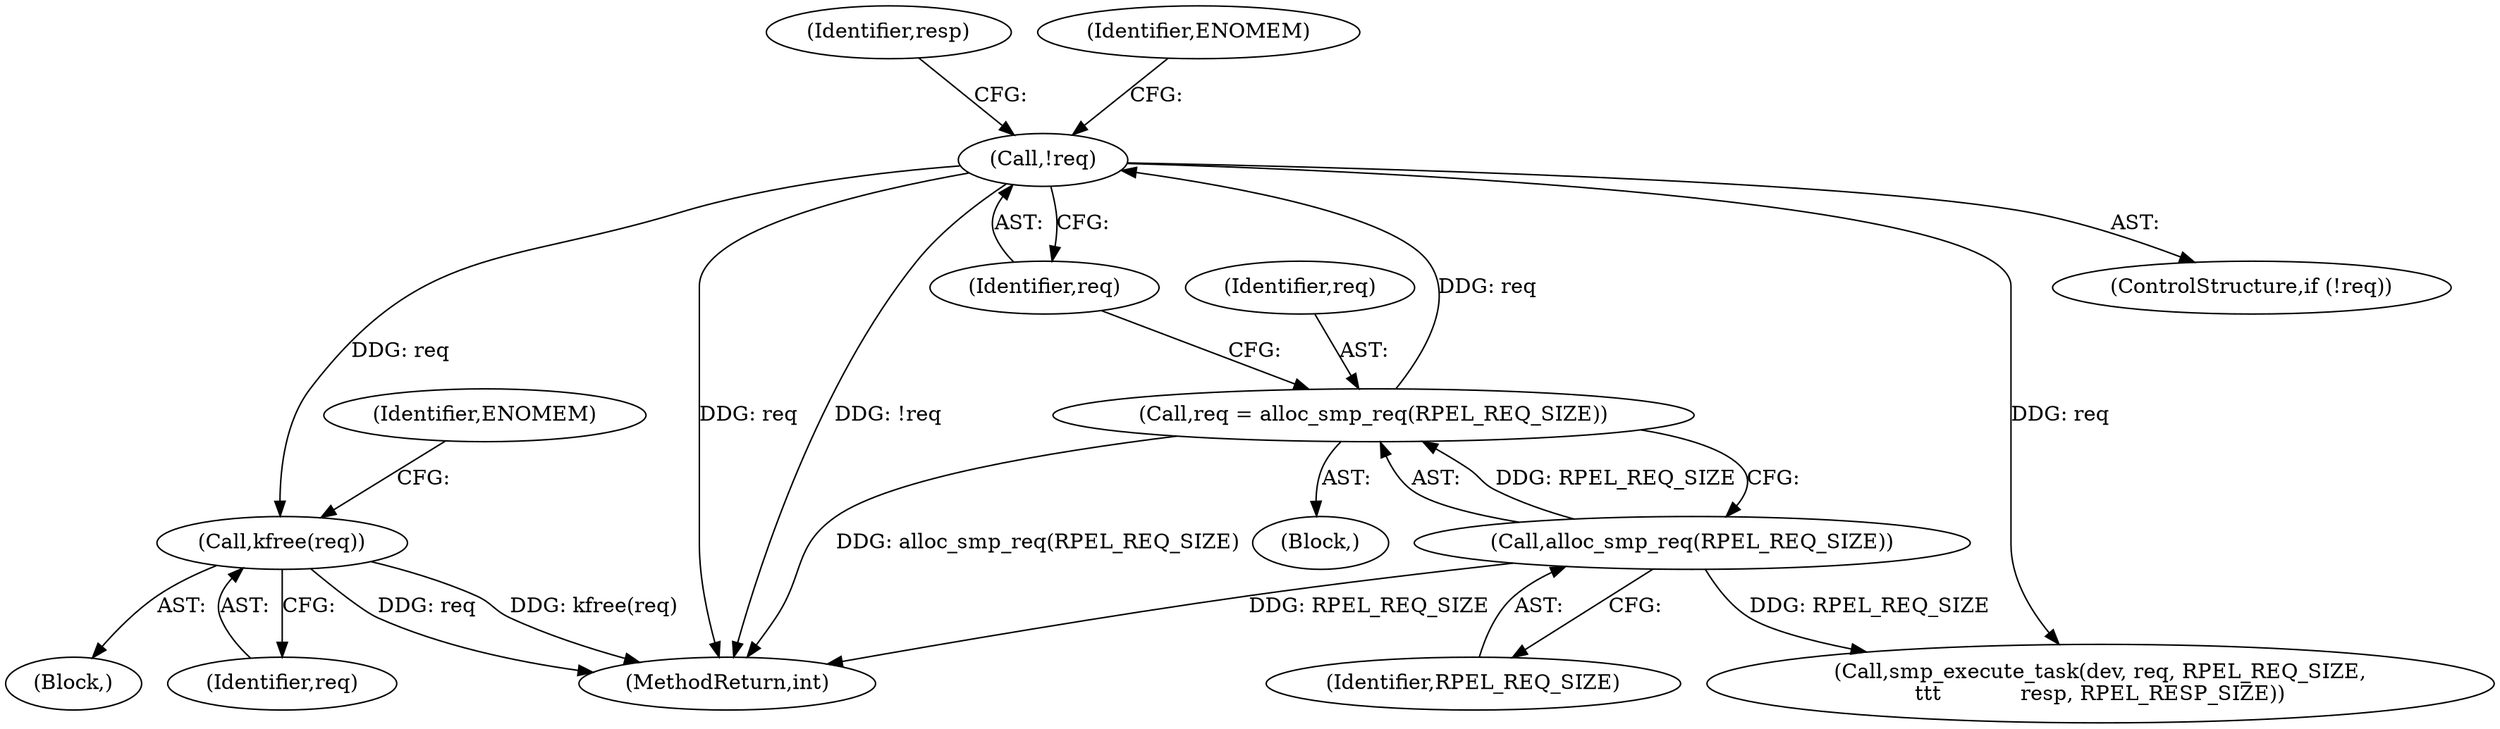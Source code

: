 digraph "0_linux_4a491b1ab11ca0556d2fda1ff1301e862a2d44c4@API" {
"1000138" [label="(Call,kfree(req))"];
"1000125" [label="(Call,!req)"];
"1000120" [label="(Call,req = alloc_smp_req(RPEL_REQ_SIZE))"];
"1000122" [label="(Call,alloc_smp_req(RPEL_REQ_SIZE))"];
"1000137" [label="(Block,)"];
"1000139" [label="(Identifier,req)"];
"1000120" [label="(Call,req = alloc_smp_req(RPEL_REQ_SIZE))"];
"1000126" [label="(Identifier,req)"];
"1000210" [label="(MethodReturn,int)"];
"1000102" [label="(Block,)"];
"1000121" [label="(Identifier,req)"];
"1000123" [label="(Identifier,RPEL_REQ_SIZE)"];
"1000131" [label="(Identifier,resp)"];
"1000142" [label="(Identifier,ENOMEM)"];
"1000125" [label="(Call,!req)"];
"1000157" [label="(Call,smp_execute_task(dev, req, RPEL_REQ_SIZE,\n\t\t\t            resp, RPEL_RESP_SIZE))"];
"1000129" [label="(Identifier,ENOMEM)"];
"1000124" [label="(ControlStructure,if (!req))"];
"1000138" [label="(Call,kfree(req))"];
"1000122" [label="(Call,alloc_smp_req(RPEL_REQ_SIZE))"];
"1000138" -> "1000137"  [label="AST: "];
"1000138" -> "1000139"  [label="CFG: "];
"1000139" -> "1000138"  [label="AST: "];
"1000142" -> "1000138"  [label="CFG: "];
"1000138" -> "1000210"  [label="DDG: req"];
"1000138" -> "1000210"  [label="DDG: kfree(req)"];
"1000125" -> "1000138"  [label="DDG: req"];
"1000125" -> "1000124"  [label="AST: "];
"1000125" -> "1000126"  [label="CFG: "];
"1000126" -> "1000125"  [label="AST: "];
"1000129" -> "1000125"  [label="CFG: "];
"1000131" -> "1000125"  [label="CFG: "];
"1000125" -> "1000210"  [label="DDG: req"];
"1000125" -> "1000210"  [label="DDG: !req"];
"1000120" -> "1000125"  [label="DDG: req"];
"1000125" -> "1000157"  [label="DDG: req"];
"1000120" -> "1000102"  [label="AST: "];
"1000120" -> "1000122"  [label="CFG: "];
"1000121" -> "1000120"  [label="AST: "];
"1000122" -> "1000120"  [label="AST: "];
"1000126" -> "1000120"  [label="CFG: "];
"1000120" -> "1000210"  [label="DDG: alloc_smp_req(RPEL_REQ_SIZE)"];
"1000122" -> "1000120"  [label="DDG: RPEL_REQ_SIZE"];
"1000122" -> "1000123"  [label="CFG: "];
"1000123" -> "1000122"  [label="AST: "];
"1000122" -> "1000210"  [label="DDG: RPEL_REQ_SIZE"];
"1000122" -> "1000157"  [label="DDG: RPEL_REQ_SIZE"];
}
